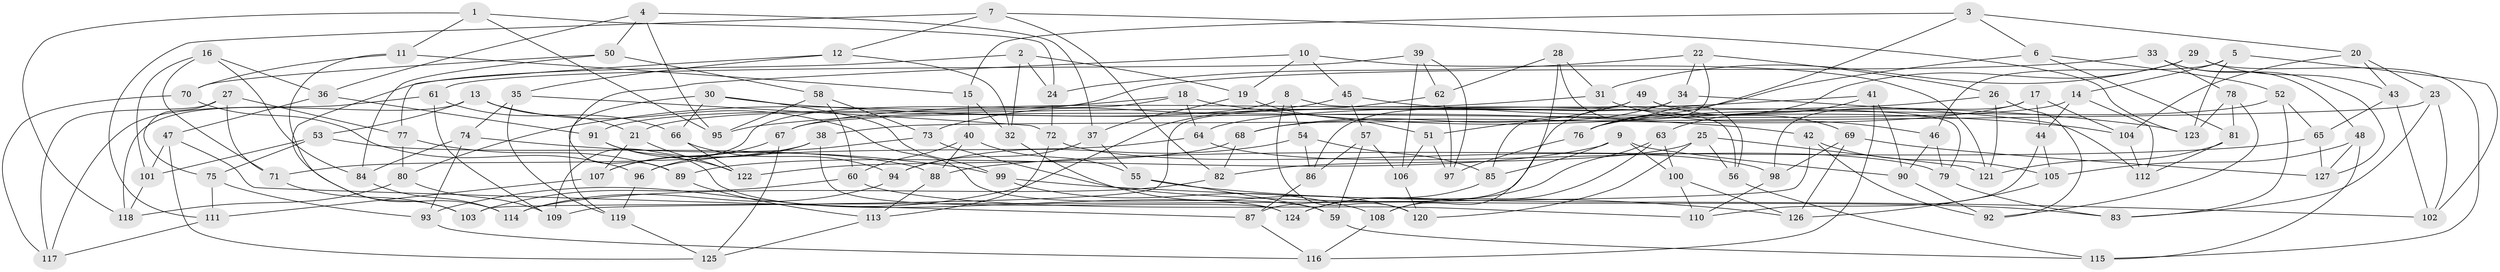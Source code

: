 // coarse degree distribution, {4: 0.3924050632911392, 6: 0.5569620253164557, 5: 0.05063291139240506}
// Generated by graph-tools (version 1.1) at 2025/52/02/27/25 19:52:33]
// undirected, 127 vertices, 254 edges
graph export_dot {
graph [start="1"]
  node [color=gray90,style=filled];
  1;
  2;
  3;
  4;
  5;
  6;
  7;
  8;
  9;
  10;
  11;
  12;
  13;
  14;
  15;
  16;
  17;
  18;
  19;
  20;
  21;
  22;
  23;
  24;
  25;
  26;
  27;
  28;
  29;
  30;
  31;
  32;
  33;
  34;
  35;
  36;
  37;
  38;
  39;
  40;
  41;
  42;
  43;
  44;
  45;
  46;
  47;
  48;
  49;
  50;
  51;
  52;
  53;
  54;
  55;
  56;
  57;
  58;
  59;
  60;
  61;
  62;
  63;
  64;
  65;
  66;
  67;
  68;
  69;
  70;
  71;
  72;
  73;
  74;
  75;
  76;
  77;
  78;
  79;
  80;
  81;
  82;
  83;
  84;
  85;
  86;
  87;
  88;
  89;
  90;
  91;
  92;
  93;
  94;
  95;
  96;
  97;
  98;
  99;
  100;
  101;
  102;
  103;
  104;
  105;
  106;
  107;
  108;
  109;
  110;
  111;
  112;
  113;
  114;
  115;
  116;
  117;
  118;
  119;
  120;
  121;
  122;
  123;
  124;
  125;
  126;
  127;
  1 -- 95;
  1 -- 118;
  1 -- 24;
  1 -- 11;
  2 -- 19;
  2 -- 103;
  2 -- 32;
  2 -- 24;
  3 -- 6;
  3 -- 15;
  3 -- 20;
  3 -- 76;
  4 -- 36;
  4 -- 50;
  4 -- 37;
  4 -- 95;
  5 -- 46;
  5 -- 123;
  5 -- 102;
  5 -- 14;
  6 -- 81;
  6 -- 87;
  6 -- 52;
  7 -- 12;
  7 -- 123;
  7 -- 82;
  7 -- 111;
  8 -- 21;
  8 -- 54;
  8 -- 56;
  8 -- 120;
  9 -- 85;
  9 -- 89;
  9 -- 90;
  9 -- 100;
  10 -- 45;
  10 -- 121;
  10 -- 89;
  10 -- 19;
  11 -- 70;
  11 -- 15;
  11 -- 114;
  12 -- 32;
  12 -- 35;
  12 -- 77;
  13 -- 53;
  13 -- 59;
  13 -- 118;
  13 -- 21;
  14 -- 44;
  14 -- 112;
  14 -- 67;
  15 -- 32;
  15 -- 40;
  16 -- 36;
  16 -- 71;
  16 -- 84;
  16 -- 101;
  17 -- 104;
  17 -- 44;
  17 -- 68;
  17 -- 98;
  18 -- 123;
  18 -- 64;
  18 -- 109;
  18 -- 80;
  19 -- 51;
  19 -- 37;
  20 -- 43;
  20 -- 104;
  20 -- 23;
  21 -- 107;
  21 -- 122;
  22 -- 24;
  22 -- 34;
  22 -- 26;
  22 -- 85;
  23 -- 83;
  23 -- 38;
  23 -- 102;
  24 -- 72;
  25 -- 120;
  25 -- 56;
  25 -- 82;
  25 -- 121;
  26 -- 92;
  26 -- 95;
  26 -- 121;
  27 -- 117;
  27 -- 75;
  27 -- 71;
  27 -- 77;
  28 -- 62;
  28 -- 31;
  28 -- 108;
  28 -- 56;
  29 -- 76;
  29 -- 31;
  29 -- 43;
  29 -- 115;
  30 -- 99;
  30 -- 119;
  30 -- 42;
  30 -- 66;
  31 -- 67;
  31 -- 46;
  32 -- 120;
  33 -- 78;
  33 -- 48;
  33 -- 91;
  33 -- 127;
  34 -- 86;
  34 -- 112;
  34 -- 51;
  35 -- 74;
  35 -- 119;
  35 -- 72;
  36 -- 91;
  36 -- 47;
  37 -- 55;
  37 -- 94;
  38 -- 107;
  38 -- 71;
  38 -- 124;
  39 -- 61;
  39 -- 97;
  39 -- 62;
  39 -- 106;
  40 -- 88;
  40 -- 55;
  40 -- 60;
  41 -- 63;
  41 -- 64;
  41 -- 90;
  41 -- 116;
  42 -- 105;
  42 -- 92;
  42 -- 103;
  43 -- 65;
  43 -- 102;
  44 -- 105;
  44 -- 110;
  45 -- 73;
  45 -- 57;
  45 -- 104;
  46 -- 79;
  46 -- 90;
  47 -- 87;
  47 -- 125;
  47 -- 101;
  48 -- 115;
  48 -- 105;
  48 -- 127;
  49 -- 69;
  49 -- 109;
  49 -- 79;
  49 -- 68;
  50 -- 70;
  50 -- 58;
  50 -- 84;
  51 -- 106;
  51 -- 97;
  52 -- 65;
  52 -- 76;
  52 -- 83;
  53 -- 75;
  53 -- 101;
  53 -- 88;
  54 -- 94;
  54 -- 85;
  54 -- 86;
  55 -- 126;
  55 -- 59;
  56 -- 115;
  57 -- 106;
  57 -- 86;
  57 -- 59;
  58 -- 60;
  58 -- 73;
  58 -- 95;
  59 -- 115;
  60 -- 103;
  60 -- 110;
  61 -- 117;
  61 -- 109;
  61 -- 66;
  62 -- 93;
  62 -- 97;
  63 -- 100;
  63 -- 108;
  63 -- 124;
  64 -- 96;
  64 -- 79;
  65 -- 88;
  65 -- 127;
  66 -- 94;
  66 -- 122;
  67 -- 125;
  67 -- 107;
  68 -- 122;
  68 -- 82;
  69 -- 126;
  69 -- 127;
  69 -- 98;
  70 -- 117;
  70 -- 96;
  71 -- 103;
  72 -- 113;
  72 -- 98;
  73 -- 96;
  73 -- 83;
  74 -- 99;
  74 -- 84;
  74 -- 93;
  75 -- 93;
  75 -- 111;
  76 -- 97;
  77 -- 80;
  77 -- 89;
  78 -- 92;
  78 -- 81;
  78 -- 123;
  79 -- 83;
  80 -- 109;
  80 -- 118;
  81 -- 121;
  81 -- 112;
  82 -- 114;
  84 -- 114;
  85 -- 124;
  86 -- 87;
  87 -- 116;
  88 -- 113;
  89 -- 113;
  90 -- 92;
  91 -- 124;
  91 -- 122;
  93 -- 116;
  94 -- 114;
  96 -- 119;
  98 -- 110;
  99 -- 108;
  99 -- 102;
  100 -- 126;
  100 -- 110;
  101 -- 118;
  104 -- 112;
  105 -- 126;
  106 -- 120;
  107 -- 111;
  108 -- 116;
  111 -- 117;
  113 -- 125;
  119 -- 125;
}
